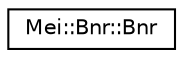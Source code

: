digraph "Graphical Class Hierarchy"
{
  edge [fontname="Helvetica",fontsize="10",labelfontname="Helvetica",labelfontsize="10"];
  node [fontname="Helvetica",fontsize="10",shape=record];
  rankdir="LR";
  Node1 [label="Mei::Bnr::Bnr",height=0.2,width=0.4,color="black", fillcolor="white", style="filled",URL="$a00016.html",tooltip="Bnr class is the main class to access and drive BNR system. "];
}
